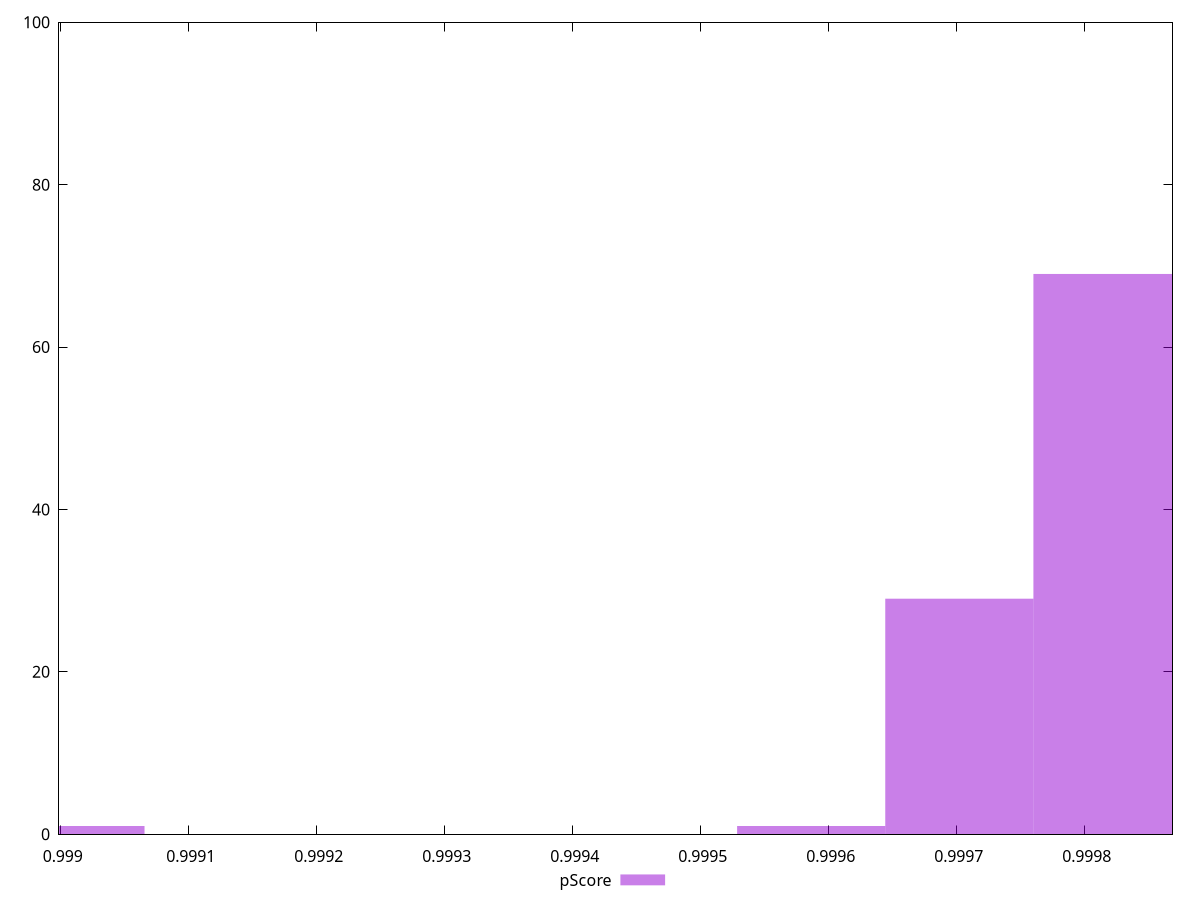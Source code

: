 reset

$pScore <<EOF
0.9990075476153887 1
0.9997020262720556 29
0.9998177727148335 69
0.9995862798292778 1
EOF

set key outside below
set boxwidth 0.00011574644277782282
set xrange [0.998998607876528:0.9998685674835253]
set yrange [0:100]
set trange [0:100]
set style fill transparent solid 0.5 noborder
set terminal svg size 640, 490 enhanced background rgb 'white'
set output "report_00018_2021-02-10T15-25-16.877Z/mainthread-work-breakdown/samples/pages+cached+noadtech+nomedia/pScore/histogram.svg"

plot $pScore title "pScore" with boxes

reset
